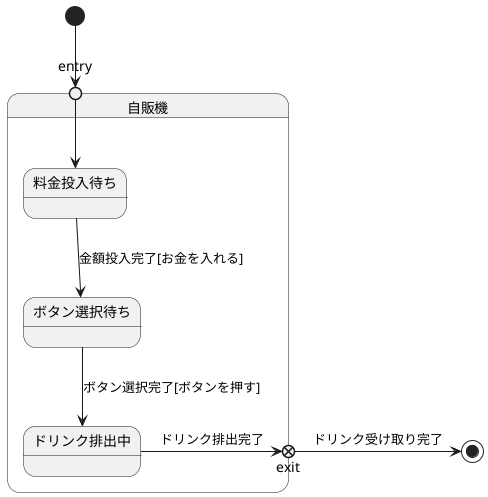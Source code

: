 @startuml ステートマシン図



state 自販機{
state entry <<entryPoint>>
state exit <<exitPoint>>

entry --> 料金投入待ち

料金投入待ち --> ボタン選択待ち : 金額投入完了[お金を入れる]  

ボタン選択待ち --> ドリンク排出中 : ボタン選択完了[ボタンを押す]


ドリンク排出中 -right-> exit : ドリンク排出完了
}

[*] --> entry
exit -> [*]: ドリンク受け取り完了
@enduml
